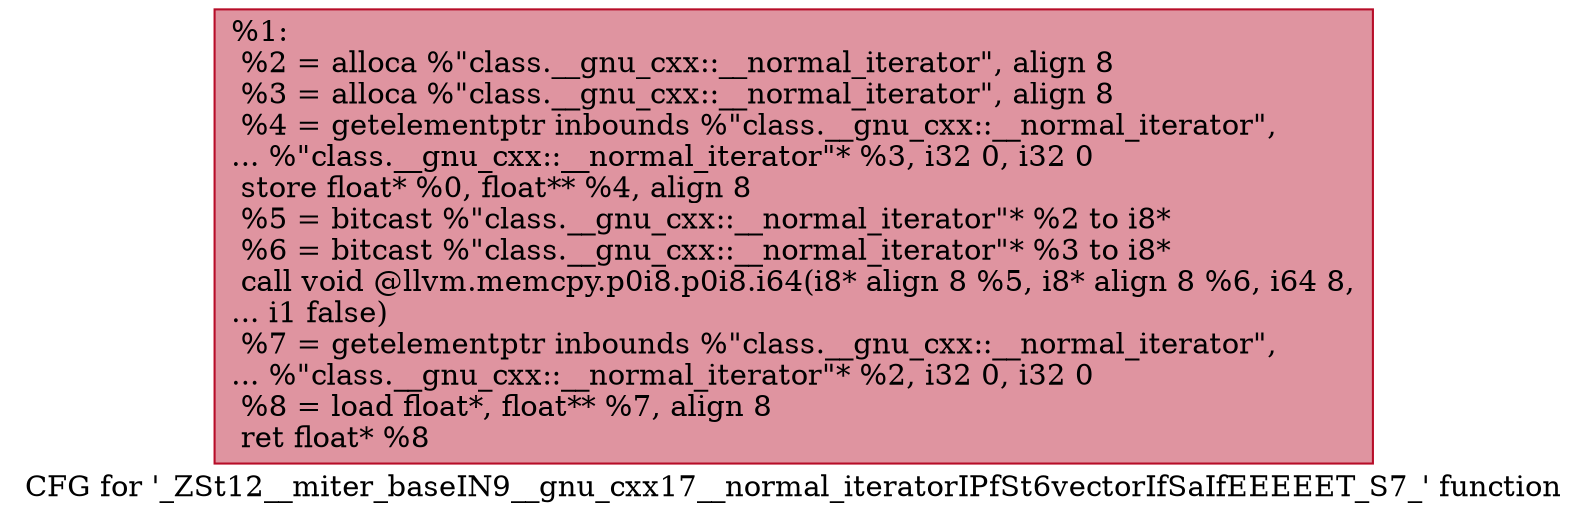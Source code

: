 digraph "CFG for '_ZSt12__miter_baseIN9__gnu_cxx17__normal_iteratorIPfSt6vectorIfSaIfEEEEET_S7_' function" {
	label="CFG for '_ZSt12__miter_baseIN9__gnu_cxx17__normal_iteratorIPfSt6vectorIfSaIfEEEEET_S7_' function";

	Node0x55935474f340 [shape=record,color="#b70d28ff", style=filled, fillcolor="#b70d2870",label="{%1:\l  %2 = alloca %\"class.__gnu_cxx::__normal_iterator\", align 8\l  %3 = alloca %\"class.__gnu_cxx::__normal_iterator\", align 8\l  %4 = getelementptr inbounds %\"class.__gnu_cxx::__normal_iterator\",\l... %\"class.__gnu_cxx::__normal_iterator\"* %3, i32 0, i32 0\l  store float* %0, float** %4, align 8\l  %5 = bitcast %\"class.__gnu_cxx::__normal_iterator\"* %2 to i8*\l  %6 = bitcast %\"class.__gnu_cxx::__normal_iterator\"* %3 to i8*\l  call void @llvm.memcpy.p0i8.p0i8.i64(i8* align 8 %5, i8* align 8 %6, i64 8,\l... i1 false)\l  %7 = getelementptr inbounds %\"class.__gnu_cxx::__normal_iterator\",\l... %\"class.__gnu_cxx::__normal_iterator\"* %2, i32 0, i32 0\l  %8 = load float*, float** %7, align 8\l  ret float* %8\l}"];
}
